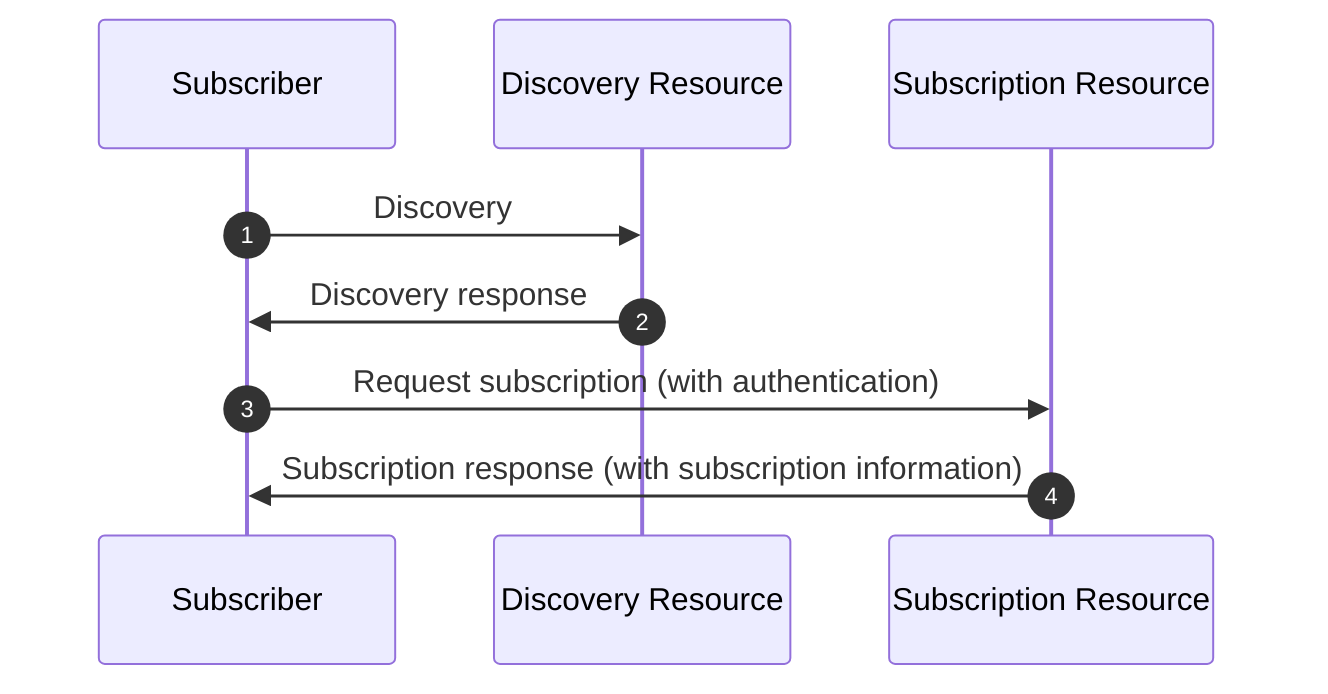sequenceDiagram
  autonumber
  participant Subscriber
  participant Discovery Resource
  participant Subscription Resource

  Subscriber ->> Discovery Resource: Discovery
  Discovery Resource ->> Subscriber: Discovery response
  Subscriber ->> Subscription Resource: Request subscription (with authentication)
  Subscription Resource ->> Subscriber: Subscription response (with subscription information)